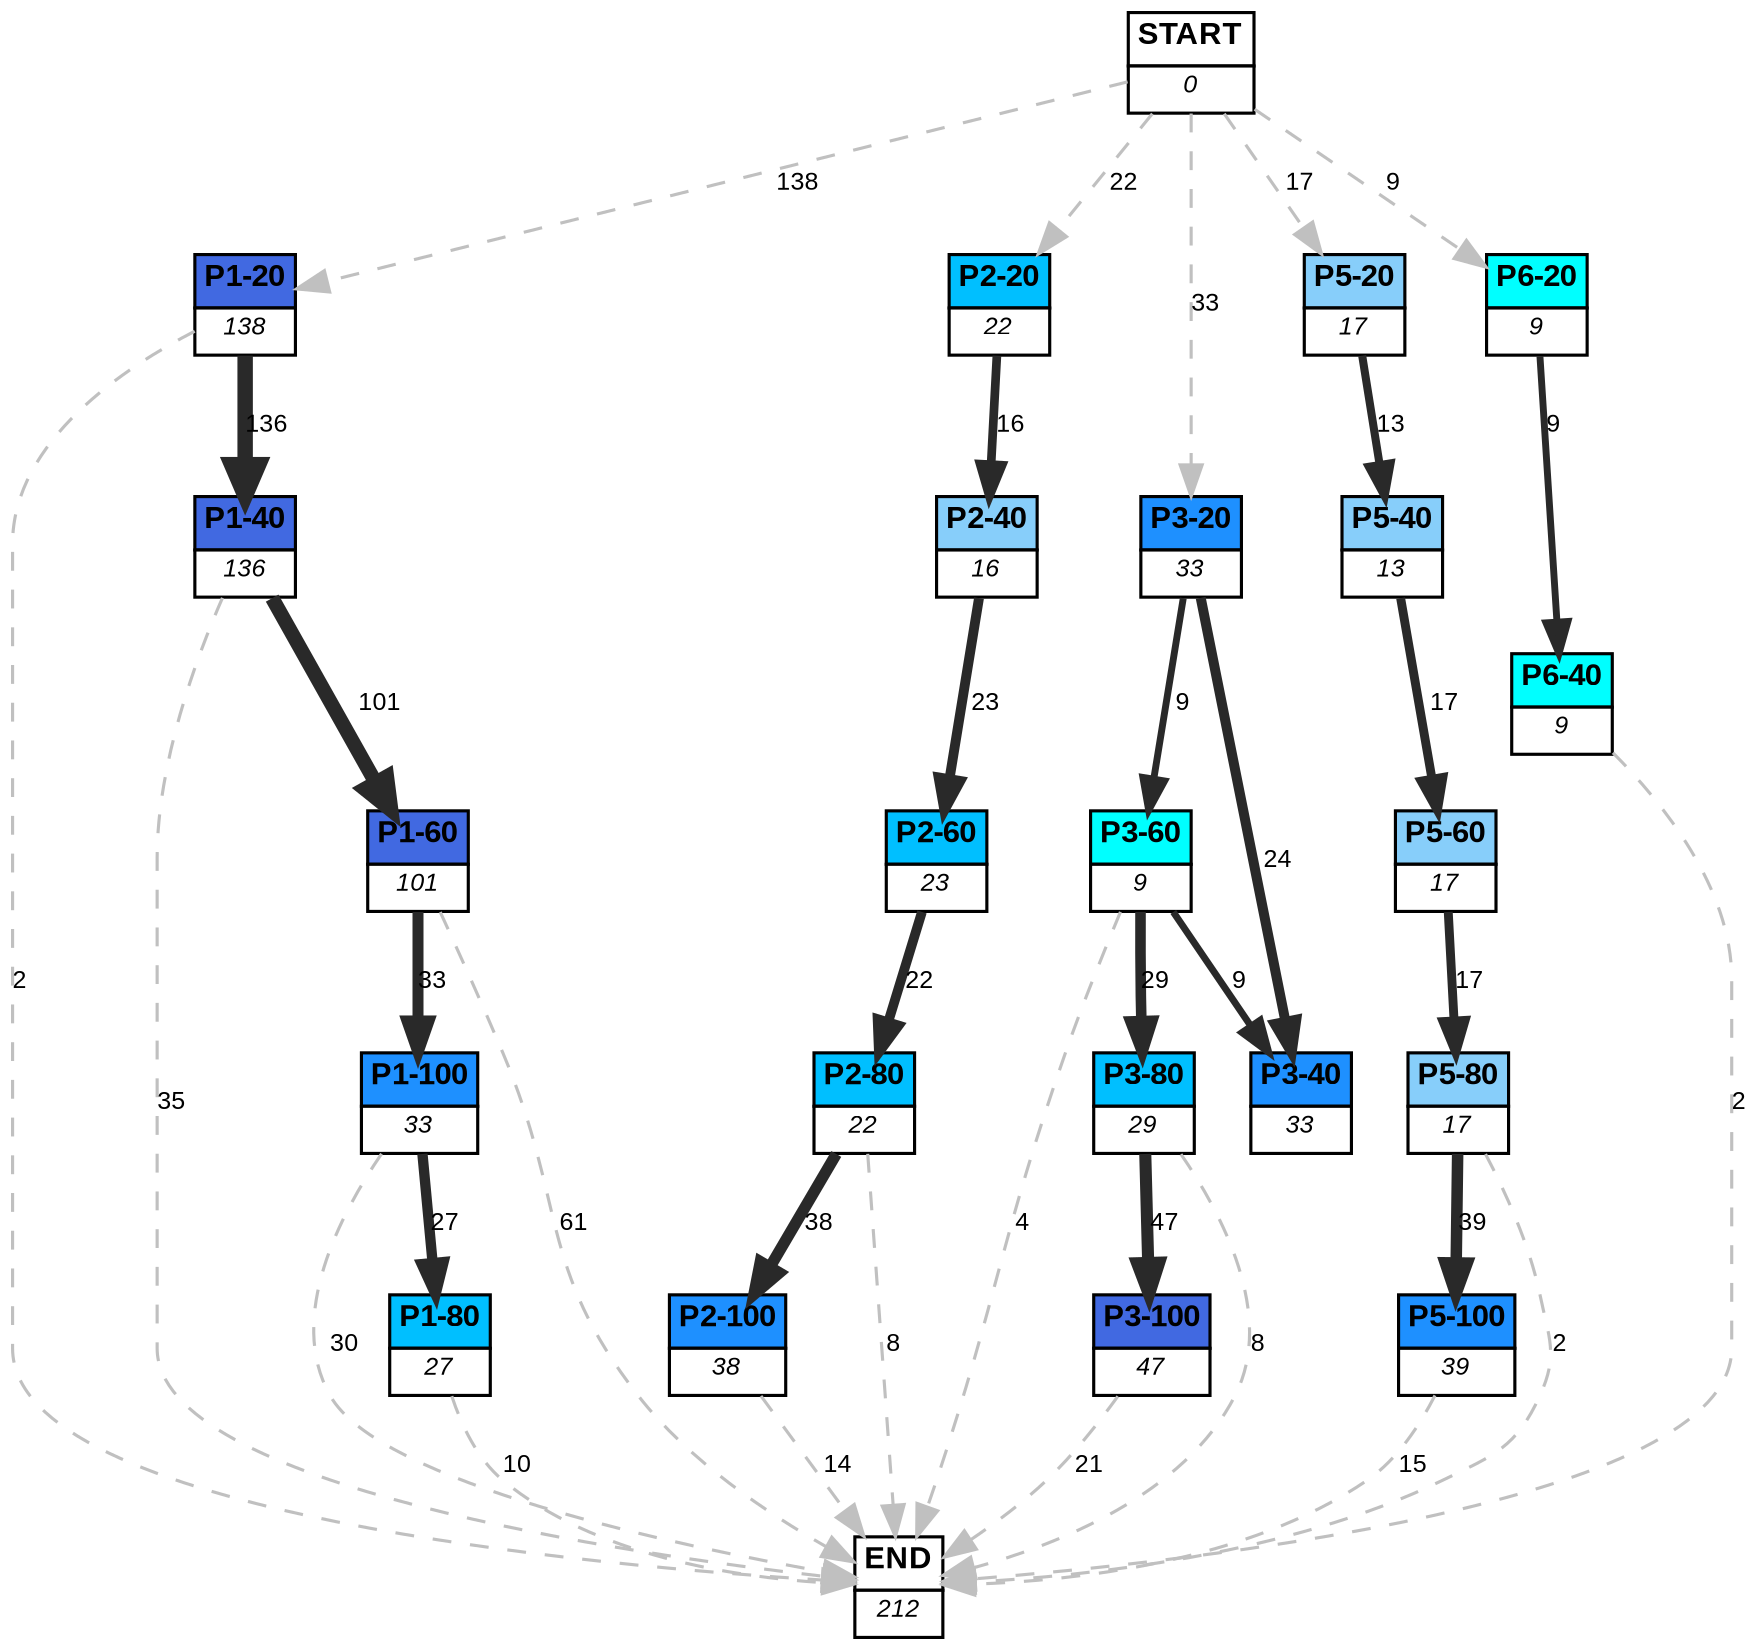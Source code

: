 digraph graphname {
	dpi = 150
	size="16,11!";
	margin = 0;
"P1-20" [shape=plain, label=<<table border="0" cellborder="1" cellspacing="0"><tr><td bgcolor="royalblue"><FONT face="Arial" POINT-SIZE="10"><b>P1-20</b></FONT></td></tr><tr><td bgcolor="white"><FONT face="Arial" POINT-SIZE="8"><i>138</i></FONT></td></tr></table>>]
"P1-40" [shape=plain, label=<<table border="0" cellborder="1" cellspacing="0"><tr><td bgcolor="royalblue"><FONT face="Arial" POINT-SIZE="10"><b>P1-40</b></FONT></td></tr><tr><td bgcolor="white"><FONT face="Arial" POINT-SIZE="8"><i>136</i></FONT></td></tr></table>>]
"P1-60" [shape=plain, label=<<table border="0" cellborder="1" cellspacing="0"><tr><td bgcolor="royalblue"><FONT face="Arial" POINT-SIZE="10"><b>P1-60</b></FONT></td></tr><tr><td bgcolor="white"><FONT face="Arial" POINT-SIZE="8"><i>101</i></FONT></td></tr></table>>]
"P1-100" [shape=plain, label=<<table border="0" cellborder="1" cellspacing="0"><tr><td bgcolor="dodgerblue"><FONT face="Arial" POINT-SIZE="10"><b>P1-100</b></FONT></td></tr><tr><td bgcolor="white"><FONT face="Arial" POINT-SIZE="8"><i>33</i></FONT></td></tr></table>>]
"P1-80" [shape=plain, label=<<table border="0" cellborder="1" cellspacing="0"><tr><td bgcolor="deepskyblue"><FONT face="Arial" POINT-SIZE="10"><b>P1-80</b></FONT></td></tr><tr><td bgcolor="white"><FONT face="Arial" POINT-SIZE="8"><i>27</i></FONT></td></tr></table>>]
"P2-20" [shape=plain, label=<<table border="0" cellborder="1" cellspacing="0"><tr><td bgcolor="deepskyblue"><FONT face="Arial" POINT-SIZE="10"><b>P2-20</b></FONT></td></tr><tr><td bgcolor="white"><FONT face="Arial" POINT-SIZE="8"><i>22</i></FONT></td></tr></table>>]
"P2-60" [shape=plain, label=<<table border="0" cellborder="1" cellspacing="0"><tr><td bgcolor="deepskyblue"><FONT face="Arial" POINT-SIZE="10"><b>P2-60</b></FONT></td></tr><tr><td bgcolor="white"><FONT face="Arial" POINT-SIZE="8"><i>23</i></FONT></td></tr></table>>]
"P2-40" [shape=plain, label=<<table border="0" cellborder="1" cellspacing="0"><tr><td bgcolor="lightskyblue"><FONT face="Arial" POINT-SIZE="10"><b>P2-40</b></FONT></td></tr><tr><td bgcolor="white"><FONT face="Arial" POINT-SIZE="8"><i>16</i></FONT></td></tr></table>>]
"P2-80" [shape=plain, label=<<table border="0" cellborder="1" cellspacing="0"><tr><td bgcolor="deepskyblue"><FONT face="Arial" POINT-SIZE="10"><b>P2-80</b></FONT></td></tr><tr><td bgcolor="white"><FONT face="Arial" POINT-SIZE="8"><i>22</i></FONT></td></tr></table>>]
"P2-100" [shape=plain, label=<<table border="0" cellborder="1" cellspacing="0"><tr><td bgcolor="dodgerblue"><FONT face="Arial" POINT-SIZE="10"><b>P2-100</b></FONT></td></tr><tr><td bgcolor="white"><FONT face="Arial" POINT-SIZE="8"><i>38</i></FONT></td></tr></table>>]
"P3-20" [shape=plain, label=<<table border="0" cellborder="1" cellspacing="0"><tr><td bgcolor="dodgerblue"><FONT face="Arial" POINT-SIZE="10"><b>P3-20</b></FONT></td></tr><tr><td bgcolor="white"><FONT face="Arial" POINT-SIZE="8"><i>33</i></FONT></td></tr></table>>]
"P3-60" [shape=plain, label=<<table border="0" cellborder="1" cellspacing="0"><tr><td bgcolor="aqua"><FONT face="Arial" POINT-SIZE="10"><b>P3-60</b></FONT></td></tr><tr><td bgcolor="white"><FONT face="Arial" POINT-SIZE="8"><i>9</i></FONT></td></tr></table>>]
"P3-40" [shape=plain, label=<<table border="0" cellborder="1" cellspacing="0"><tr><td bgcolor="dodgerblue"><FONT face="Arial" POINT-SIZE="10"><b>P3-40</b></FONT></td></tr><tr><td bgcolor="white"><FONT face="Arial" POINT-SIZE="8"><i>33</i></FONT></td></tr></table>>]
"P3-80" [shape=plain, label=<<table border="0" cellborder="1" cellspacing="0"><tr><td bgcolor="deepskyblue"><FONT face="Arial" POINT-SIZE="10"><b>P3-80</b></FONT></td></tr><tr><td bgcolor="white"><FONT face="Arial" POINT-SIZE="8"><i>29</i></FONT></td></tr></table>>]
"P3-100" [shape=plain, label=<<table border="0" cellborder="1" cellspacing="0"><tr><td bgcolor="royalblue"><FONT face="Arial" POINT-SIZE="10"><b>P3-100</b></FONT></td></tr><tr><td bgcolor="white"><FONT face="Arial" POINT-SIZE="8"><i>47</i></FONT></td></tr></table>>]
"P5-20" [shape=plain, label=<<table border="0" cellborder="1" cellspacing="0"><tr><td bgcolor="lightskyblue"><FONT face="Arial" POINT-SIZE="10"><b>P5-20</b></FONT></td></tr><tr><td bgcolor="white"><FONT face="Arial" POINT-SIZE="8"><i>17</i></FONT></td></tr></table>>]
"P5-40" [shape=plain, label=<<table border="0" cellborder="1" cellspacing="0"><tr><td bgcolor="lightskyblue"><FONT face="Arial" POINT-SIZE="10"><b>P5-40</b></FONT></td></tr><tr><td bgcolor="white"><FONT face="Arial" POINT-SIZE="8"><i>13</i></FONT></td></tr></table>>]
"P5-60" [shape=plain, label=<<table border="0" cellborder="1" cellspacing="0"><tr><td bgcolor="lightskyblue"><FONT face="Arial" POINT-SIZE="10"><b>P5-60</b></FONT></td></tr><tr><td bgcolor="white"><FONT face="Arial" POINT-SIZE="8"><i>17</i></FONT></td></tr></table>>]
"P5-80" [shape=plain, label=<<table border="0" cellborder="1" cellspacing="0"><tr><td bgcolor="lightskyblue"><FONT face="Arial" POINT-SIZE="10"><b>P5-80</b></FONT></td></tr><tr><td bgcolor="white"><FONT face="Arial" POINT-SIZE="8"><i>17</i></FONT></td></tr></table>>]
"P5-100" [shape=plain, label=<<table border="0" cellborder="1" cellspacing="0"><tr><td bgcolor="dodgerblue"><FONT face="Arial" POINT-SIZE="10"><b>P5-100</b></FONT></td></tr><tr><td bgcolor="white"><FONT face="Arial" POINT-SIZE="8"><i>39</i></FONT></td></tr></table>>]
"P6-20" [shape=plain, label=<<table border="0" cellborder="1" cellspacing="0"><tr><td bgcolor="aqua"><FONT face="Arial" POINT-SIZE="10"><b>P6-20</b></FONT></td></tr><tr><td bgcolor="white"><FONT face="Arial" POINT-SIZE="8"><i>9</i></FONT></td></tr></table>>]
"P6-40" [shape=plain, label=<<table border="0" cellborder="1" cellspacing="0"><tr><td bgcolor="aqua"><FONT face="Arial" POINT-SIZE="10"><b>P6-40</b></FONT></td></tr><tr><td bgcolor="white"><FONT face="Arial" POINT-SIZE="8"><i>9</i></FONT></td></tr></table>>]
"START" [shape=plain, label=<<table border="0" cellborder="1" cellspacing="0"><tr><td bgcolor="white"><FONT face="Arial" POINT-SIZE="10"><b>START</b></FONT></td></tr><tr><td bgcolor="white"><FONT face="Arial" POINT-SIZE="8"><i>0</i></FONT></td></tr></table>>]
"END" [shape=plain, label=<<table border="0" cellborder="1" cellspacing="0"><tr><td bgcolor="white"><FONT face="Arial" POINT-SIZE="10"><b>END</b></FONT></td></tr><tr><td bgcolor="white"><FONT face="Arial" POINT-SIZE="8"><i>212</i></FONT></td></tr></table>>]
"P1-20" -> "P1-40" [ color=grey16 penwidth = "4.912654885736052"label ="136" labelfloat=false fontname="Arial" fontsize=8]
"P1-20" -> "END" [ style = dashed color=grey label ="2" labelfloat=false fontname="Arial" fontsize=8]
"P1-40" -> "P1-60" [ color=grey16 penwidth = "4.61512051684126"label ="101" labelfloat=false fontname="Arial" fontsize=8]
"P1-40" -> "END" [ style = dashed color=grey label ="35" labelfloat=false fontname="Arial" fontsize=8]
"P1-60" -> "P1-100" [ color=grey16 penwidth = "3.4965075614664802"label ="33" labelfloat=false fontname="Arial" fontsize=8]
"P1-60" -> "END" [ style = dashed color=grey label ="61" labelfloat=false fontname="Arial" fontsize=8]
"P1-100" -> "P1-80" [ color=grey16 penwidth = "3.295836866004329"label ="27" labelfloat=false fontname="Arial" fontsize=8]
"P1-100" -> "END" [ style = dashed color=grey label ="30" labelfloat=false fontname="Arial" fontsize=8]
"P1-80" -> "END" [ style = dashed color=grey label ="10" labelfloat=false fontname="Arial" fontsize=8]
"P2-20" -> "P2-40" [ color=grey16 penwidth = "2.772588722239781"label ="16" labelfloat=false fontname="Arial" fontsize=8]
"P2-60" -> "P2-80" [ color=grey16 penwidth = "3.091042453358316"label ="22" labelfloat=false fontname="Arial" fontsize=8]
"P2-40" -> "P2-60" [ color=grey16 penwidth = "3.1354942159291497"label ="23" labelfloat=false fontname="Arial" fontsize=8]
"P2-80" -> "P2-100" [ color=grey16 penwidth = "3.6375861597263857"label ="38" labelfloat=false fontname="Arial" fontsize=8]
"P2-80" -> "END" [ style = dashed color=grey label ="8" labelfloat=false fontname="Arial" fontsize=8]
"P2-100" -> "END" [ style = dashed color=grey label ="14" labelfloat=false fontname="Arial" fontsize=8]
"P3-20" -> "P3-60" [ color=grey16 penwidth = "2.1972245773362196"label ="9" labelfloat=false fontname="Arial" fontsize=8]
"P3-20" -> "P3-40" [ color=grey16 penwidth = "3.1780538303479458"label ="24" labelfloat=false fontname="Arial" fontsize=8]
"P3-60" -> "P3-40" [ color=grey16 penwidth = "2.1972245773362196"label ="9" labelfloat=false fontname="Arial" fontsize=8]
"P3-60" -> "P3-80" [ color=grey16 penwidth = "3.367295829986474"label ="29" labelfloat=false fontname="Arial" fontsize=8]
"P3-60" -> "END" [ style = dashed color=grey label ="4" labelfloat=false fontname="Arial" fontsize=8]
"P3-80" -> "P3-100" [ color=grey16 penwidth = "3.8501476017100584"label ="47" labelfloat=false fontname="Arial" fontsize=8]
"P3-80" -> "END" [ style = dashed color=grey label ="8" labelfloat=false fontname="Arial" fontsize=8]
"P3-100" -> "END" [ style = dashed color=grey label ="21" labelfloat=false fontname="Arial" fontsize=8]
"P5-20" -> "P5-40" [ color=grey16 penwidth = "2.5649493574615367"label ="13" labelfloat=false fontname="Arial" fontsize=8]
"P5-40" -> "P5-60" [ color=grey16 penwidth = "2.833213344056216"label ="17" labelfloat=false fontname="Arial" fontsize=8]
"P5-60" -> "P5-80" [ color=grey16 penwidth = "2.833213344056216"label ="17" labelfloat=false fontname="Arial" fontsize=8]
"P5-80" -> "P5-100" [ color=grey16 penwidth = "3.6635616461296463"label ="39" labelfloat=false fontname="Arial" fontsize=8]
"P5-80" -> "END" [ style = dashed color=grey label ="2" labelfloat=false fontname="Arial" fontsize=8]
"P5-100" -> "END" [ style = dashed color=grey label ="15" labelfloat=false fontname="Arial" fontsize=8]
"P6-20" -> "P6-40" [ color=grey16 penwidth = "2.1972245773362196"label ="9" labelfloat=false fontname="Arial" fontsize=8]
"P6-40" -> "END" [ style = dashed color=grey label ="2" labelfloat=false fontname="Arial" fontsize=8]
"START" -> "P1-20" [ style = dashed color=grey label ="138" labelfloat=false fontname="Arial" fontsize=8]
"START" -> "P2-20" [ style = dashed color=grey label ="22" labelfloat=false fontname="Arial" fontsize=8]
"START" -> "P3-20" [ style = dashed color=grey label ="33" labelfloat=false fontname="Arial" fontsize=8]
"START" -> "P5-20" [ style = dashed color=grey label ="17" labelfloat=false fontname="Arial" fontsize=8]
"START" -> "P6-20" [ style = dashed color=grey label ="9" labelfloat=false fontname="Arial" fontsize=8]
}